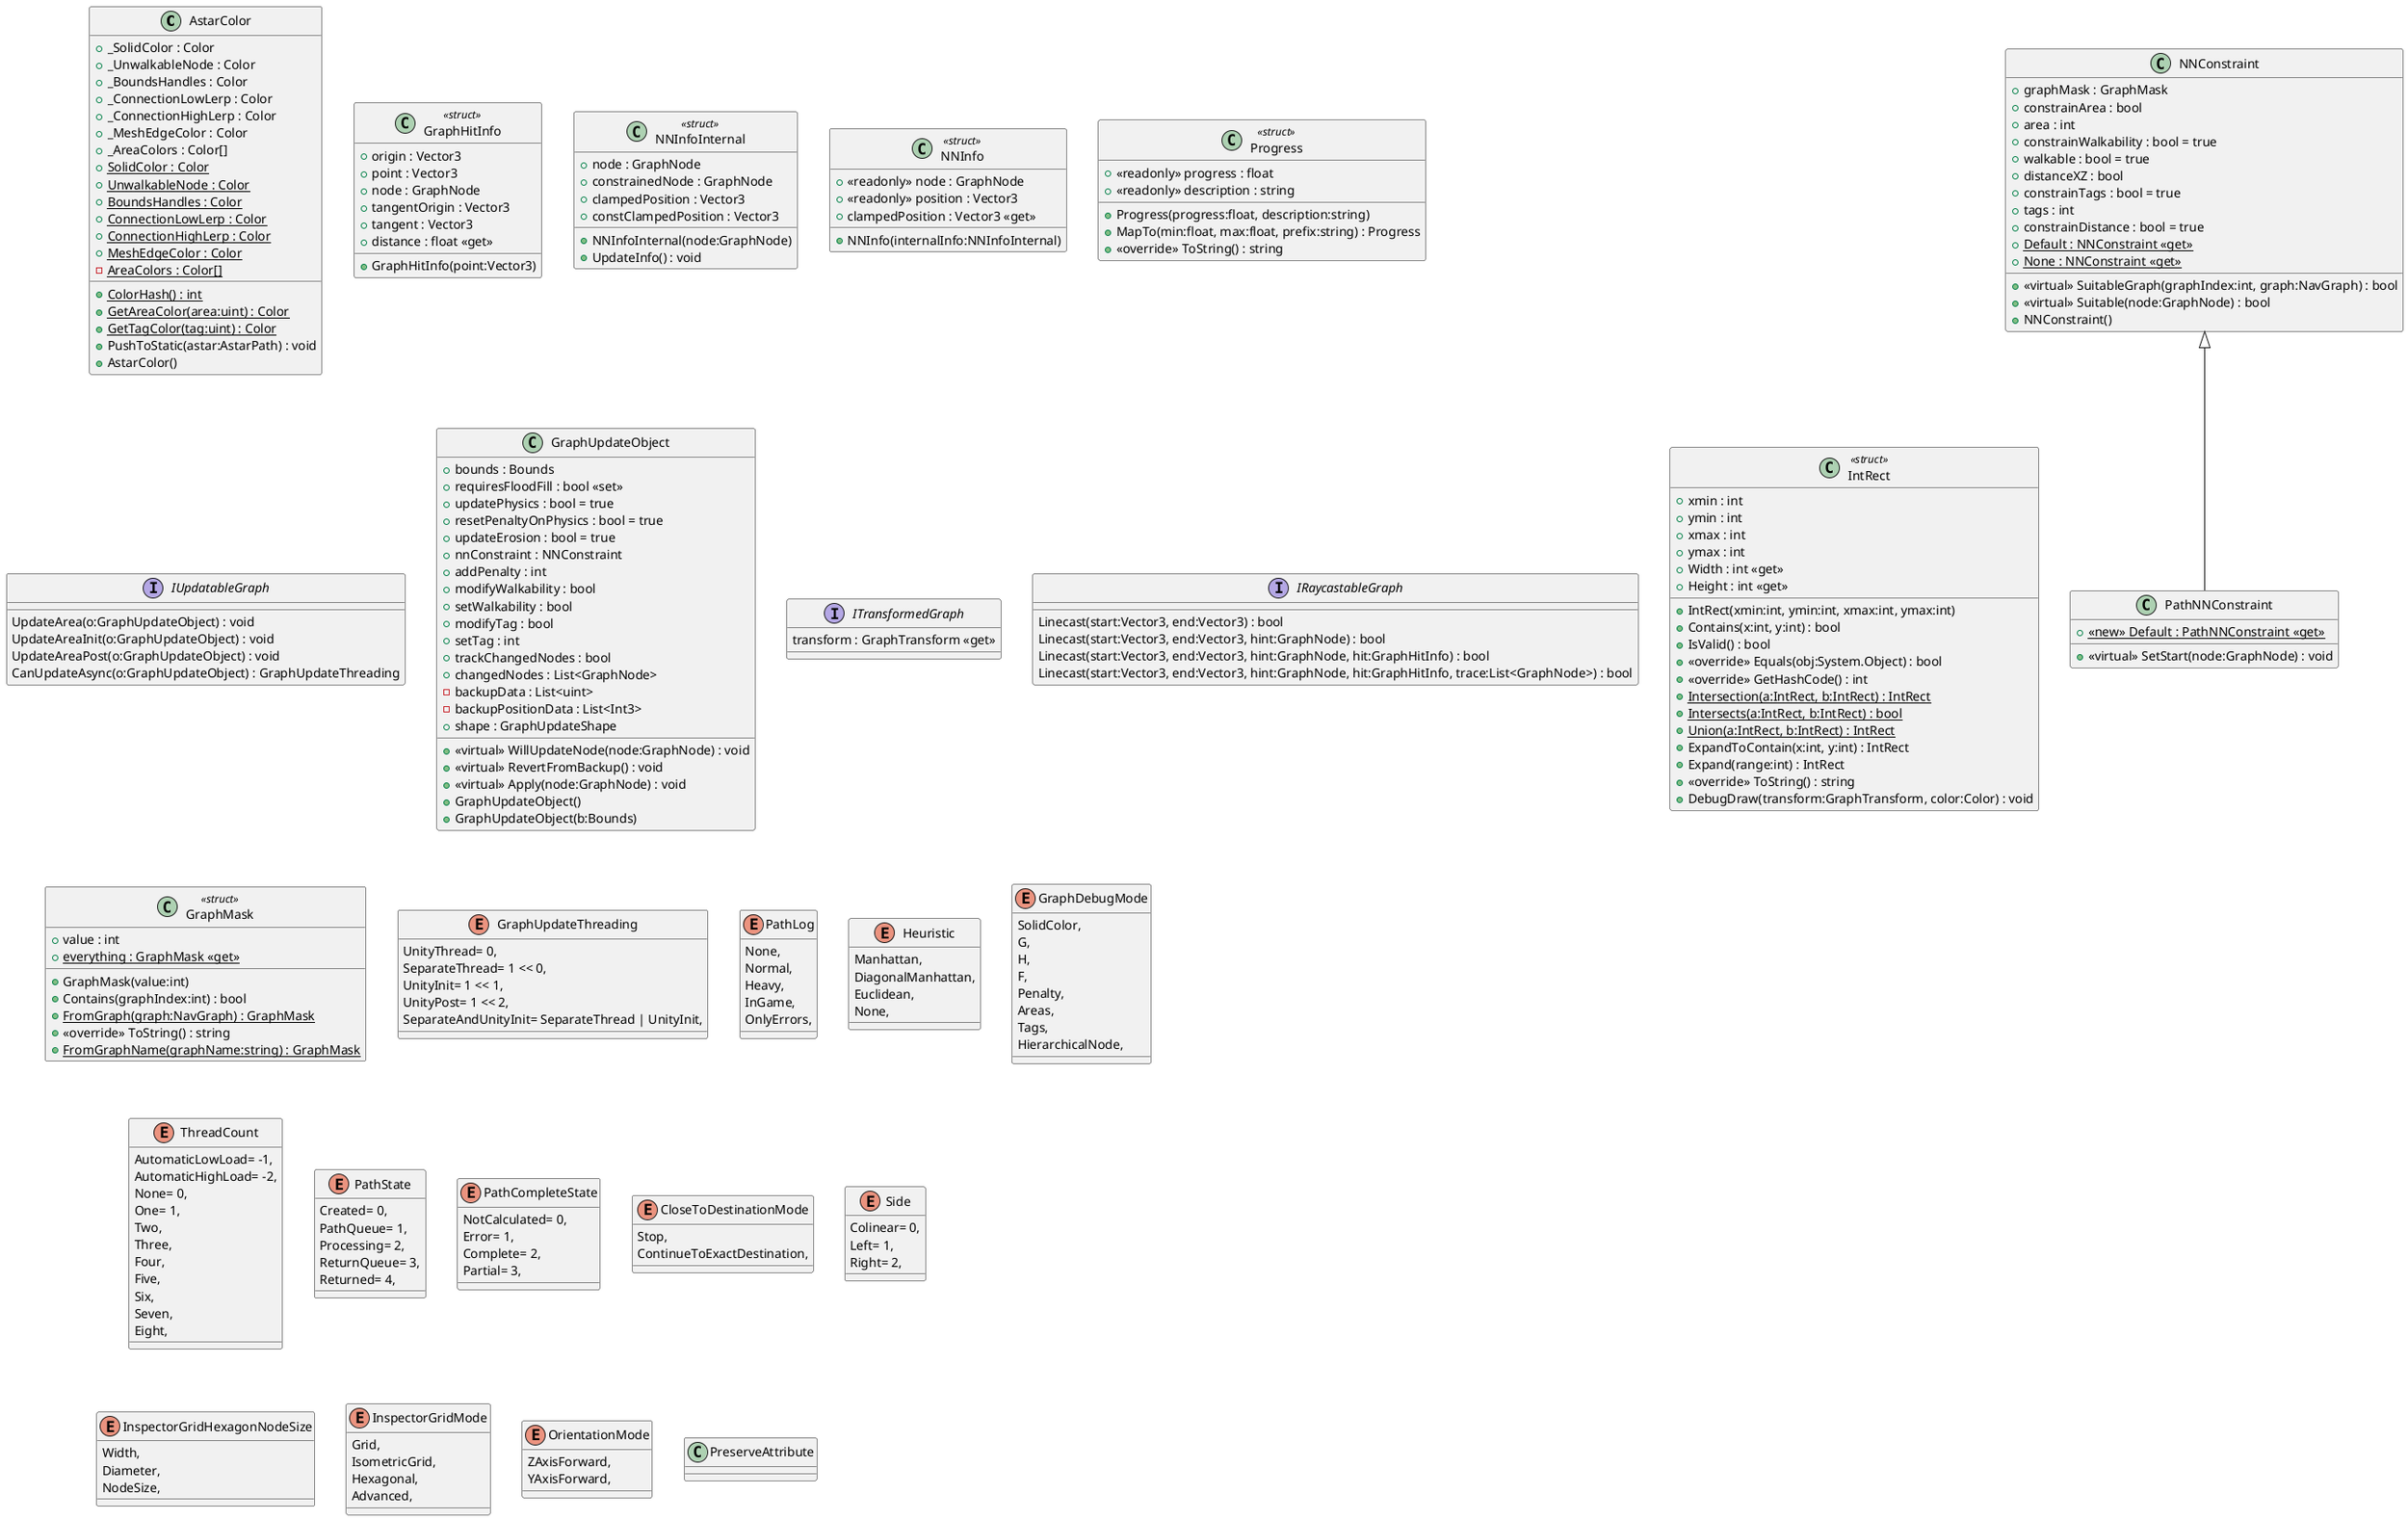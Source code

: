 @startuml
class AstarColor {
    + _SolidColor : Color
    + _UnwalkableNode : Color
    + _BoundsHandles : Color
    + _ConnectionLowLerp : Color
    + _ConnectionHighLerp : Color
    + _MeshEdgeColor : Color
    + _AreaColors : Color[]
    + {static} SolidColor : Color
    + {static} UnwalkableNode : Color
    + {static} BoundsHandles : Color
    + {static} ConnectionLowLerp : Color
    + {static} ConnectionHighLerp : Color
    + {static} MeshEdgeColor : Color
    - {static} AreaColors : Color[]
    + {static} ColorHash() : int
    + {static} GetAreaColor(area:uint) : Color
    + {static} GetTagColor(tag:uint) : Color
    + PushToStatic(astar:AstarPath) : void
    + AstarColor()
}
class GraphHitInfo <<struct>> {
    + origin : Vector3
    + point : Vector3
    + node : GraphNode
    + tangentOrigin : Vector3
    + tangent : Vector3
    + distance : float <<get>>
    + GraphHitInfo(point:Vector3)
}
class NNConstraint {
    + graphMask : GraphMask
    + constrainArea : bool
    + area : int
    + constrainWalkability : bool = true
    + walkable : bool = true
    + distanceXZ : bool
    + constrainTags : bool = true
    + tags : int
    + constrainDistance : bool = true
    + <<virtual>> SuitableGraph(graphIndex:int, graph:NavGraph) : bool
    + <<virtual>> Suitable(node:GraphNode) : bool
    + {static} Default : NNConstraint <<get>>
    + {static} None : NNConstraint <<get>>
    + NNConstraint()
}
class PathNNConstraint {
    + {static} <<new>> Default : PathNNConstraint <<get>>
    + <<virtual>> SetStart(node:GraphNode) : void
}
class NNInfoInternal <<struct>> {
    + node : GraphNode
    + constrainedNode : GraphNode
    + clampedPosition : Vector3
    + constClampedPosition : Vector3
    + NNInfoInternal(node:GraphNode)
    + UpdateInfo() : void
}
class NNInfo <<struct>> {
    + <<readonly>> node : GraphNode
    + <<readonly>> position : Vector3
    + clampedPosition : Vector3 <<get>>
    + NNInfo(internalInfo:NNInfoInternal)
}
class Progress <<struct>> {
    + <<readonly>> progress : float
    + <<readonly>> description : string
    + Progress(progress:float, description:string)
    + MapTo(min:float, max:float, prefix:string) : Progress
    + <<override>> ToString() : string
}
interface IUpdatableGraph {
    UpdateArea(o:GraphUpdateObject) : void
    UpdateAreaInit(o:GraphUpdateObject) : void
    UpdateAreaPost(o:GraphUpdateObject) : void
    CanUpdateAsync(o:GraphUpdateObject) : GraphUpdateThreading
}
class GraphUpdateObject {
    + bounds : Bounds
    + requiresFloodFill : bool <<set>>
    + updatePhysics : bool = true
    + resetPenaltyOnPhysics : bool = true
    + updateErosion : bool = true
    + nnConstraint : NNConstraint
    + addPenalty : int
    + modifyWalkability : bool
    + setWalkability : bool
    + modifyTag : bool
    + setTag : int
    + trackChangedNodes : bool
    + changedNodes : List<GraphNode>
    - backupData : List<uint>
    - backupPositionData : List<Int3>
    + shape : GraphUpdateShape
    + <<virtual>> WillUpdateNode(node:GraphNode) : void
    + <<virtual>> RevertFromBackup() : void
    + <<virtual>> Apply(node:GraphNode) : void
    + GraphUpdateObject()
    + GraphUpdateObject(b:Bounds)
}
interface ITransformedGraph {
    transform : GraphTransform <<get>>
}
interface IRaycastableGraph {
    Linecast(start:Vector3, end:Vector3) : bool
    Linecast(start:Vector3, end:Vector3, hint:GraphNode) : bool
    Linecast(start:Vector3, end:Vector3, hint:GraphNode, hit:GraphHitInfo) : bool
    Linecast(start:Vector3, end:Vector3, hint:GraphNode, hit:GraphHitInfo, trace:List<GraphNode>) : bool
}
class IntRect <<struct>> {
    + xmin : int
    + ymin : int
    + xmax : int
    + ymax : int
    + IntRect(xmin:int, ymin:int, xmax:int, ymax:int)
    + Contains(x:int, y:int) : bool
    + Width : int <<get>>
    + Height : int <<get>>
    + IsValid() : bool
    + <<override>> Equals(obj:System.Object) : bool
    + <<override>> GetHashCode() : int
    + {static} Intersection(a:IntRect, b:IntRect) : IntRect
    + {static} Intersects(a:IntRect, b:IntRect) : bool
    + {static} Union(a:IntRect, b:IntRect) : IntRect
    + ExpandToContain(x:int, y:int) : IntRect
    + Expand(range:int) : IntRect
    + <<override>> ToString() : string
    + DebugDraw(transform:GraphTransform, color:Color) : void
}
class GraphMask <<struct>> {
    + value : int
    + {static} everything : GraphMask <<get>>
    + GraphMask(value:int)
    + Contains(graphIndex:int) : bool
    + {static} FromGraph(graph:NavGraph) : GraphMask
    + <<override>> ToString() : string
    + {static} FromGraphName(graphName:string) : GraphMask
}
enum GraphUpdateThreading {
    UnityThread= 0,
    SeparateThread= 1 << 0,
    UnityInit= 1 << 1,
    UnityPost= 1 << 2,
    SeparateAndUnityInit= SeparateThread | UnityInit,
}
enum PathLog {
    None,
    Normal,
    Heavy,
    InGame,
    OnlyErrors,
}
enum Heuristic {
    Manhattan,
    DiagonalManhattan,
    Euclidean,
    None,
}
enum GraphDebugMode {
    SolidColor,
    G,
    H,
    F,
    Penalty,
    Areas,
    Tags,
    HierarchicalNode,
}
enum ThreadCount {
    AutomaticLowLoad= -1,
    AutomaticHighLoad= -2,
    None= 0,
    One= 1,
    Two,
    Three,
    Four,
    Five,
    Six,
    Seven,
    Eight,
}
enum PathState {
    Created= 0,
    PathQueue= 1,
    Processing= 2,
    ReturnQueue= 3,
    Returned= 4,
}
enum PathCompleteState {
    NotCalculated= 0,
    Error= 1,
    Complete= 2,
    Partial= 3,
}
enum CloseToDestinationMode {
    Stop,
    ContinueToExactDestination,
}
enum Side {
    Colinear= 0,
    Left= 1,
    Right= 2,
}
enum InspectorGridHexagonNodeSize {
    Width,
    Diameter,
    NodeSize,
}
enum InspectorGridMode {
    Grid,
    IsometricGrid,
    Hexagonal,
    Advanced,
}
enum OrientationMode {
    ZAxisForward,
    YAxisForward,
}
class PreserveAttribute {
}
NNConstraint <|-- PathNNConstraint
@enduml
